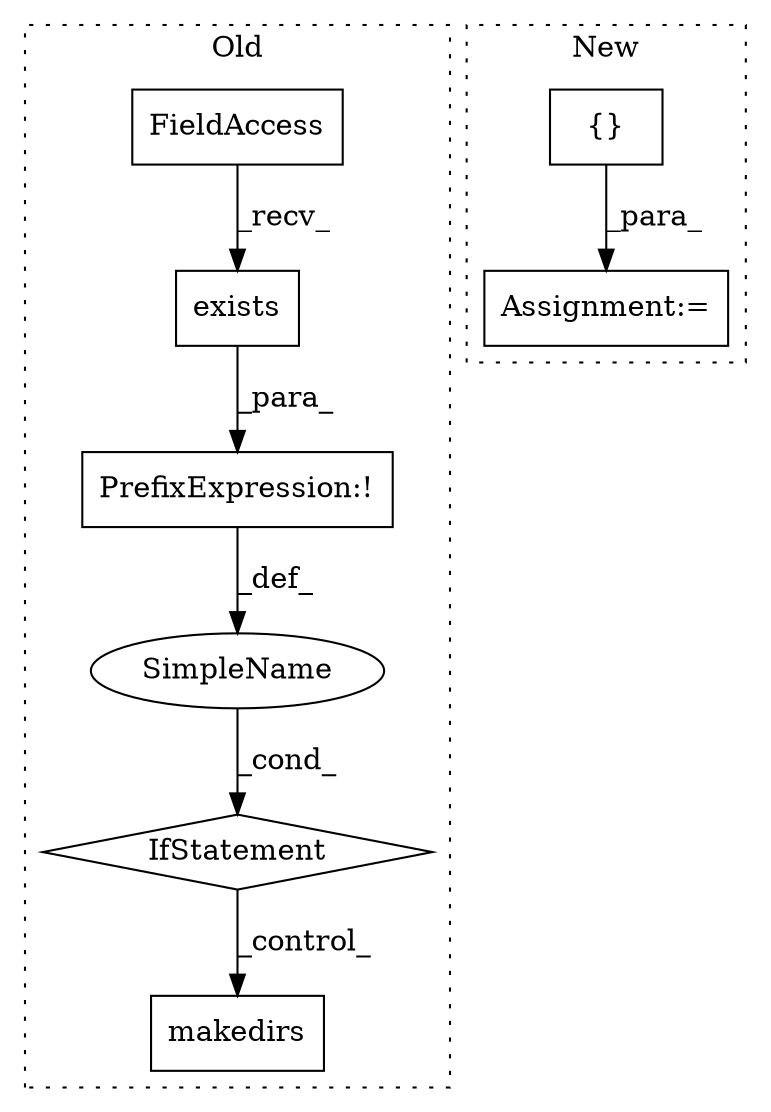 digraph G {
subgraph cluster0 {
1 [label="makedirs" a="32" s="2989,3019" l="9,1" shape="box"];
3 [label="IfStatement" a="25" s="2934,2976" l="4,2" shape="diamond"];
4 [label="PrefixExpression:!" a="38" s="2938" l="1" shape="box"];
5 [label="SimpleName" a="42" s="" l="" shape="ellipse"];
6 [label="exists" a="32" s="2947,2975" l="7,1" shape="box"];
7 [label="FieldAccess" a="22" s="2939" l="7" shape="box"];
label = "Old";
style="dotted";
}
subgraph cluster1 {
2 [label="{}" a="4" s="3044" l="2" shape="box"];
8 [label="Assignment:=" a="7" s="3019" l="1" shape="box"];
label = "New";
style="dotted";
}
2 -> 8 [label="_para_"];
3 -> 1 [label="_control_"];
4 -> 5 [label="_def_"];
5 -> 3 [label="_cond_"];
6 -> 4 [label="_para_"];
7 -> 6 [label="_recv_"];
}